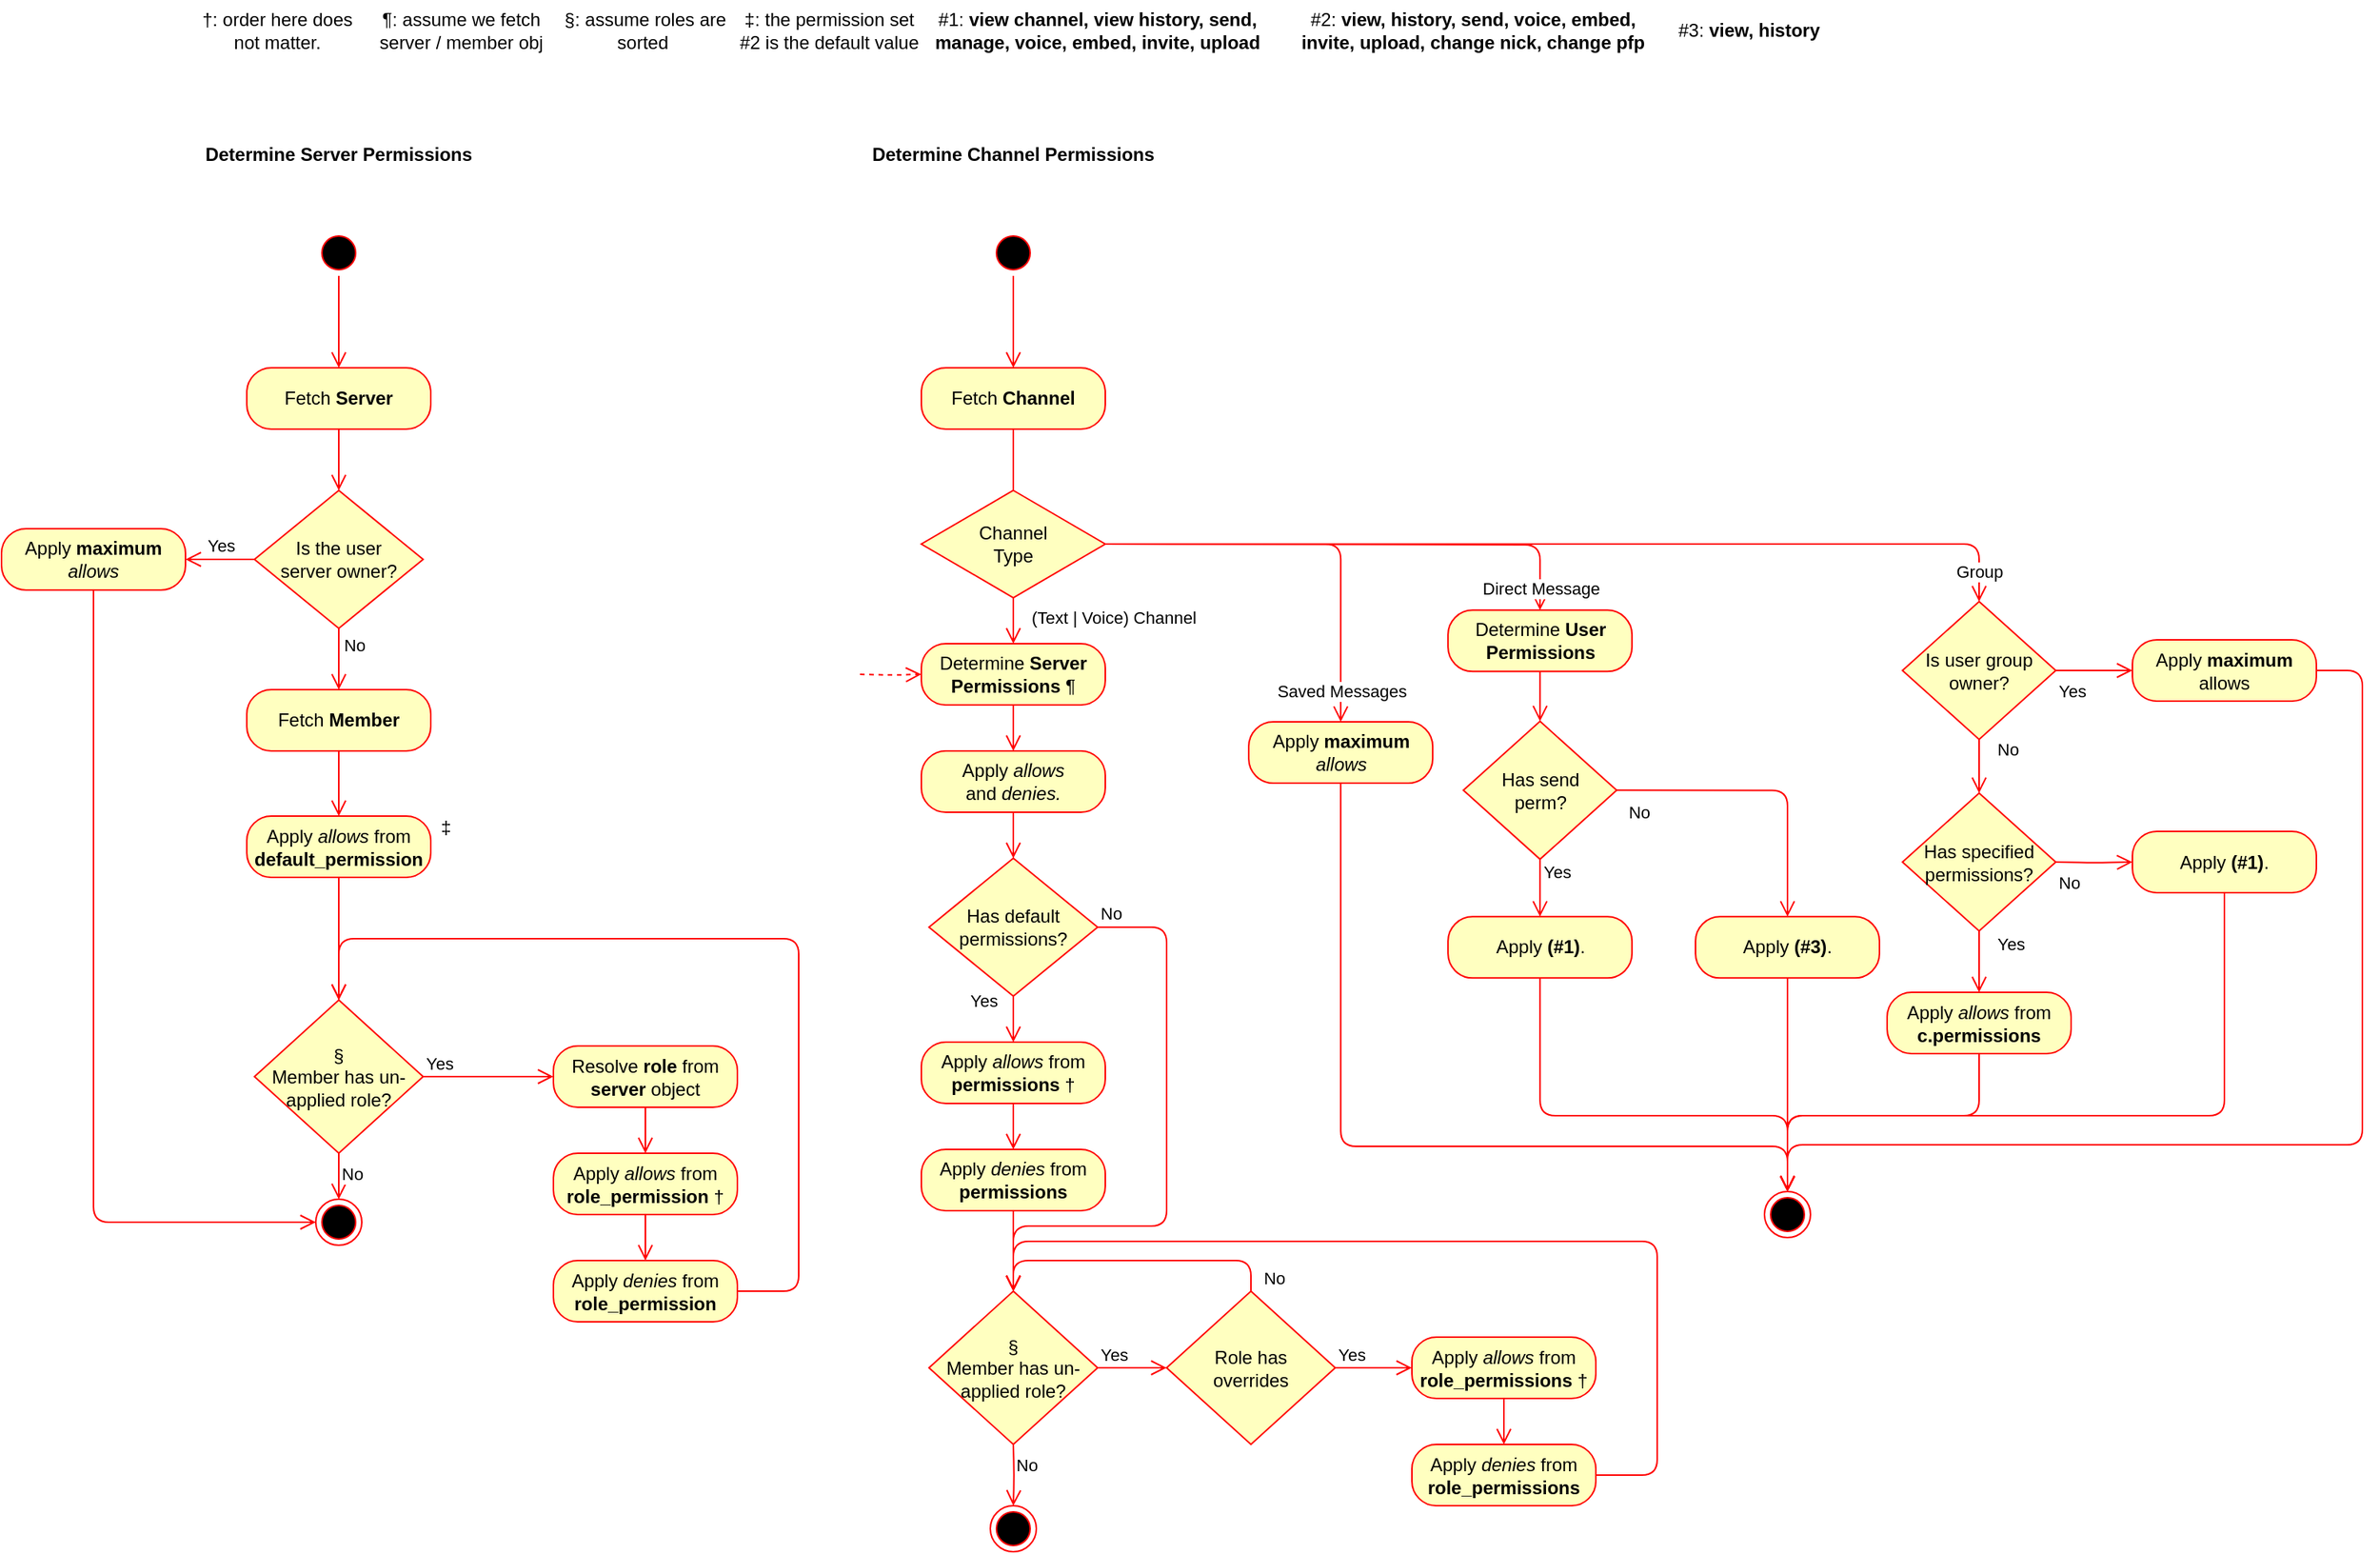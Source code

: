 <mxfile>
    <diagram id="o-1a_c1KiOBizOvibY7v" name="Page-1">
        <mxGraphModel dx="2498" dy="1325" grid="1" gridSize="10" guides="1" tooltips="1" connect="1" arrows="1" fold="1" page="0" pageScale="1" pageWidth="827" pageHeight="1169" math="0" shadow="0">
            <root>
                <mxCell id="0"/>
                <mxCell id="1" parent="0"/>
                <mxCell id="5" value="" style="ellipse;html=1;shape=startState;fillColor=#000000;strokeColor=#ff0000;" parent="1" vertex="1">
                    <mxGeometry x="-595" y="30" width="30" height="30" as="geometry"/>
                </mxCell>
                <mxCell id="6" value="" style="edgeStyle=orthogonalEdgeStyle;html=1;verticalAlign=bottom;endArrow=open;endSize=8;strokeColor=#ff0000;entryX=0.5;entryY=0;entryDx=0;entryDy=0;" parent="1" source="5" target="7" edge="1">
                    <mxGeometry relative="1" as="geometry">
                        <mxPoint x="-580" y="120" as="targetPoint"/>
                    </mxGeometry>
                </mxCell>
                <mxCell id="7" value="Fetch&amp;nbsp;&lt;b&gt;Server&lt;/b&gt;" style="rounded=1;whiteSpace=wrap;html=1;arcSize=40;fontColor=#000000;fillColor=#ffffc0;strokeColor=#ff0000;" parent="1" vertex="1">
                    <mxGeometry x="-640" y="120" width="120" height="40" as="geometry"/>
                </mxCell>
                <mxCell id="8" value="" style="edgeStyle=orthogonalEdgeStyle;html=1;verticalAlign=bottom;endArrow=open;endSize=8;strokeColor=#ff0000;exitX=0.5;exitY=1;exitDx=0;exitDy=0;entryX=0.5;entryY=0;entryDx=0;entryDy=0;" parent="1" source="96" target="15" edge="1">
                    <mxGeometry relative="1" as="geometry">
                        <mxPoint x="-580" y="407.5" as="targetPoint"/>
                    </mxGeometry>
                </mxCell>
                <mxCell id="9" value="Determine Server Permissions" style="text;align=center;fontStyle=1;verticalAlign=middle;spacingLeft=3;spacingRight=3;strokeColor=none;rotatable=0;points=[[0,0.5],[1,0.5]];portConstraint=eastwest;fillColor=#ffffff;fontColor=#000000;" parent="1" vertex="1">
                    <mxGeometry x="-680" y="-40" width="200" height="40" as="geometry"/>
                </mxCell>
                <mxCell id="15" value="Apply &lt;i&gt;allows&lt;/i&gt;&amp;nbsp;from&lt;br&gt;&lt;b&gt;default_permission&lt;/b&gt;" style="rounded=1;whiteSpace=wrap;html=1;arcSize=40;fontColor=#000000;fillColor=#ffffc0;strokeColor=#ff0000;" parent="1" vertex="1">
                    <mxGeometry x="-640" y="412.5" width="120" height="40" as="geometry"/>
                </mxCell>
                <mxCell id="16" value="" style="edgeStyle=orthogonalEdgeStyle;html=1;verticalAlign=bottom;endArrow=open;endSize=8;strokeColor=#ff0000;" parent="1" source="15" edge="1">
                    <mxGeometry relative="1" as="geometry">
                        <mxPoint x="-580" y="532.5" as="targetPoint"/>
                    </mxGeometry>
                </mxCell>
                <mxCell id="17" value="§&lt;br&gt;Member has un-applied role?" style="rhombus;whiteSpace=wrap;html=1;fillColor=#ffffc0;strokeColor=#ff0000;fontColor=#000000;" parent="1" vertex="1">
                    <mxGeometry x="-635" y="532.5" width="110" height="100" as="geometry"/>
                </mxCell>
                <mxCell id="18" value="Yes" style="edgeStyle=orthogonalEdgeStyle;html=1;align=left;verticalAlign=bottom;endArrow=open;endSize=8;strokeColor=#ff0000;entryX=0;entryY=0.5;entryDx=0;entryDy=0;" parent="1" source="17" target="20" edge="1">
                    <mxGeometry x="-1" relative="1" as="geometry">
                        <mxPoint x="-410" y="572.5" as="targetPoint"/>
                    </mxGeometry>
                </mxCell>
                <mxCell id="19" value="No" style="edgeStyle=orthogonalEdgeStyle;html=1;align=left;verticalAlign=top;endArrow=open;endSize=8;strokeColor=#ff0000;entryX=0.5;entryY=0;entryDx=0;entryDy=0;exitX=0.5;exitY=1;exitDx=0;exitDy=0;" parent="1" source="17" target="24" edge="1">
                    <mxGeometry x="-1" relative="1" as="geometry">
                        <mxPoint x="-580" y="722.5" as="targetPoint"/>
                    </mxGeometry>
                </mxCell>
                <mxCell id="20" value="Resolve &lt;b&gt;role&lt;/b&gt;&amp;nbsp;from&lt;br&gt;&lt;b&gt;server&lt;/b&gt;&amp;nbsp;object" style="rounded=1;whiteSpace=wrap;html=1;arcSize=40;fontColor=#000000;fillColor=#ffffc0;strokeColor=#ff0000;" parent="1" vertex="1">
                    <mxGeometry x="-440" y="562.5" width="120" height="40" as="geometry"/>
                </mxCell>
                <mxCell id="21" value="" style="edgeStyle=orthogonalEdgeStyle;html=1;verticalAlign=bottom;endArrow=open;endSize=8;strokeColor=#ff0000;entryX=0.5;entryY=0;entryDx=0;entryDy=0;" parent="1" source="20" target="22" edge="1">
                    <mxGeometry relative="1" as="geometry">
                        <mxPoint x="-380" y="672.5" as="targetPoint"/>
                    </mxGeometry>
                </mxCell>
                <mxCell id="22" value="Apply &lt;i&gt;allows&lt;/i&gt;&amp;nbsp;from&lt;br&gt;&lt;b&gt;role_permission&amp;nbsp;&lt;/b&gt;†" style="rounded=1;whiteSpace=wrap;html=1;arcSize=40;fontColor=#000000;fillColor=#ffffc0;strokeColor=#ff0000;" parent="1" vertex="1">
                    <mxGeometry x="-440" y="632.5" width="120" height="40" as="geometry"/>
                </mxCell>
                <mxCell id="23" value="" style="edgeStyle=orthogonalEdgeStyle;html=1;verticalAlign=bottom;endArrow=open;endSize=8;strokeColor=#ff0000;entryX=0.5;entryY=0;entryDx=0;entryDy=0;exitX=1;exitY=0.5;exitDx=0;exitDy=0;" parent="1" source="25" target="17" edge="1">
                    <mxGeometry relative="1" as="geometry">
                        <mxPoint x="-500" y="512.5" as="targetPoint"/>
                        <mxPoint x="-260" y="692.5" as="sourcePoint"/>
                        <Array as="points">
                            <mxPoint x="-280" y="722.5"/>
                            <mxPoint x="-280" y="492.5"/>
                            <mxPoint x="-580" y="492.5"/>
                        </Array>
                    </mxGeometry>
                </mxCell>
                <mxCell id="24" value="" style="ellipse;html=1;shape=endState;fillColor=#000000;strokeColor=#ff0000;" parent="1" vertex="1">
                    <mxGeometry x="-595" y="662.5" width="30" height="30" as="geometry"/>
                </mxCell>
                <mxCell id="25" value="Apply &lt;i&gt;denies&lt;/i&gt;&amp;nbsp;from&lt;br&gt;&lt;b&gt;role_permission&lt;/b&gt;" style="rounded=1;whiteSpace=wrap;html=1;arcSize=40;fontColor=#000000;fillColor=#ffffc0;strokeColor=#ff0000;" parent="1" vertex="1">
                    <mxGeometry x="-440" y="702.5" width="120" height="40" as="geometry"/>
                </mxCell>
                <mxCell id="27" value="Determine Channel Permissions" style="text;align=center;fontStyle=1;verticalAlign=middle;spacingLeft=3;spacingRight=3;strokeColor=none;rotatable=0;points=[[0,0.5],[1,0.5]];portConstraint=eastwest;fillColor=#ffffff;fontColor=#000000;" parent="1" vertex="1">
                    <mxGeometry x="-240" y="-40" width="200" height="40" as="geometry"/>
                </mxCell>
                <mxCell id="28" value="" style="ellipse;html=1;shape=startState;fillColor=#000000;strokeColor=#ff0000;" parent="1" vertex="1">
                    <mxGeometry x="-155" y="30" width="30" height="30" as="geometry"/>
                </mxCell>
                <mxCell id="29" value="" style="edgeStyle=orthogonalEdgeStyle;html=1;verticalAlign=bottom;endArrow=open;endSize=8;strokeColor=#ff0000;entryX=0.5;entryY=0;entryDx=0;entryDy=0;" parent="1" source="28" target="30" edge="1">
                    <mxGeometry relative="1" as="geometry">
                        <mxPoint x="-140" y="120" as="targetPoint"/>
                    </mxGeometry>
                </mxCell>
                <mxCell id="30" value="Fetch &lt;b&gt;Channel&lt;/b&gt;" style="rounded=1;whiteSpace=wrap;html=1;arcSize=40;fontColor=#000000;fillColor=#ffffc0;strokeColor=#ff0000;" parent="1" vertex="1">
                    <mxGeometry x="-200" y="120" width="120" height="40" as="geometry"/>
                </mxCell>
                <mxCell id="31" value="" style="edgeStyle=orthogonalEdgeStyle;html=1;verticalAlign=bottom;endArrow=open;endSize=8;strokeColor=#ff0000;" parent="1" source="30" edge="1">
                    <mxGeometry relative="1" as="geometry">
                        <mxPoint x="-140" y="220" as="targetPoint"/>
                    </mxGeometry>
                </mxCell>
                <mxCell id="32" value="Channel&lt;br&gt;Type" style="rhombus;whiteSpace=wrap;html=1;fillColor=#ffffc0;strokeColor=#ff0000;fontColor=#000000;" parent="1" vertex="1">
                    <mxGeometry x="-200" y="200" width="120" height="70" as="geometry"/>
                </mxCell>
                <mxCell id="34" value="(Text | Voice) Channel" style="edgeStyle=orthogonalEdgeStyle;html=1;align=left;verticalAlign=top;endArrow=open;endSize=8;strokeColor=#ff0000;entryX=0.5;entryY=0;entryDx=0;entryDy=0;" parent="1" source="32" target="56" edge="1">
                    <mxGeometry x="-1" y="10" relative="1" as="geometry">
                        <mxPoint x="-140" y="300" as="targetPoint"/>
                        <mxPoint as="offset"/>
                    </mxGeometry>
                </mxCell>
                <mxCell id="35" value="Apply &lt;b&gt;maximum&lt;/b&gt;&lt;br&gt;&lt;i&gt;allows&lt;/i&gt;" style="rounded=1;whiteSpace=wrap;html=1;arcSize=40;fontColor=#000000;fillColor=#ffffc0;strokeColor=#ff0000;" parent="1" vertex="1">
                    <mxGeometry x="13.57" y="351.04" width="120" height="40" as="geometry"/>
                </mxCell>
                <mxCell id="39" value="Apply&lt;b&gt;&amp;nbsp;(#1)&lt;/b&gt;." style="rounded=1;whiteSpace=wrap;html=1;arcSize=40;fontColor=#000000;fillColor=#ffffc0;strokeColor=#ff0000;" parent="1" vertex="1">
                    <mxGeometry x="143.57" y="478.18" width="120" height="40" as="geometry"/>
                </mxCell>
                <mxCell id="42" value="Is user group owner?" style="rhombus;whiteSpace=wrap;html=1;fillColor=#ffffc0;strokeColor=#ff0000;fontColor=#000000;" parent="1" vertex="1">
                    <mxGeometry x="440" y="272.5" width="100" height="90" as="geometry"/>
                </mxCell>
                <mxCell id="43" value="No" style="edgeStyle=orthogonalEdgeStyle;html=1;align=left;verticalAlign=bottom;endArrow=open;endSize=8;strokeColor=#ff0000;" parent="1" source="42" target="117" edge="1">
                    <mxGeometry x="-0.143" y="10" relative="1" as="geometry">
                        <mxPoint x="600" y="187.5" as="targetPoint"/>
                        <mxPoint as="offset"/>
                    </mxGeometry>
                </mxCell>
                <mxCell id="46" value="Apply &lt;b&gt;maximum&lt;/b&gt;&lt;br&gt;allows" style="rounded=1;whiteSpace=wrap;html=1;arcSize=40;fontColor=#000000;fillColor=#ffffc0;strokeColor=#ff0000;" parent="1" vertex="1">
                    <mxGeometry x="590" y="297.5" width="120" height="40" as="geometry"/>
                </mxCell>
                <mxCell id="54" value="Apply &lt;i&gt;allows&lt;/i&gt;&amp;nbsp;from&lt;br&gt;&lt;b&gt;c.permissions&lt;/b&gt;" style="rounded=1;whiteSpace=wrap;html=1;arcSize=40;fontColor=#000000;fillColor=#ffffc0;strokeColor=#ff0000;" parent="1" vertex="1">
                    <mxGeometry x="430" y="527.5" width="120" height="40" as="geometry"/>
                </mxCell>
                <mxCell id="56" value="Determine&amp;nbsp;&lt;b&gt;Server Permissions&amp;nbsp;&lt;/b&gt;¶" style="rounded=1;whiteSpace=wrap;html=1;arcSize=40;fontColor=#000000;fillColor=#ffffc0;strokeColor=#ff0000;" parent="1" vertex="1">
                    <mxGeometry x="-200" y="300" width="120" height="40" as="geometry"/>
                </mxCell>
                <mxCell id="57" value="" style="edgeStyle=orthogonalEdgeStyle;html=1;verticalAlign=bottom;endArrow=open;endSize=8;strokeColor=#ff0000;" parent="1" source="56" edge="1">
                    <mxGeometry relative="1" as="geometry">
                        <mxPoint x="-140" y="370" as="targetPoint"/>
                    </mxGeometry>
                </mxCell>
                <mxCell id="58" value="Apply &lt;i&gt;allows&lt;br&gt;&lt;/i&gt;and &lt;i&gt;denies.&lt;/i&gt;" style="rounded=1;whiteSpace=wrap;html=1;arcSize=40;fontColor=#000000;fillColor=#ffffc0;strokeColor=#ff0000;" parent="1" vertex="1">
                    <mxGeometry x="-200" y="370" width="120" height="40" as="geometry"/>
                </mxCell>
                <mxCell id="59" value="" style="edgeStyle=orthogonalEdgeStyle;html=1;verticalAlign=bottom;endArrow=open;endSize=8;strokeColor=#ff0000;" parent="1" source="58" edge="1">
                    <mxGeometry relative="1" as="geometry">
                        <mxPoint x="-140.0" y="440.0" as="targetPoint"/>
                    </mxGeometry>
                </mxCell>
                <mxCell id="60" value="Apply &lt;i&gt;allows&lt;/i&gt;&amp;nbsp;from&lt;br&gt;&lt;b&gt;permissions&amp;nbsp;&lt;/b&gt;†" style="rounded=1;whiteSpace=wrap;html=1;arcSize=40;fontColor=#000000;fillColor=#ffffc0;strokeColor=#ff0000;" parent="1" vertex="1">
                    <mxGeometry x="-200" y="560" width="120" height="40" as="geometry"/>
                </mxCell>
                <mxCell id="61" value="" style="edgeStyle=orthogonalEdgeStyle;html=1;verticalAlign=bottom;endArrow=open;endSize=8;strokeColor=#ff0000;" parent="1" source="60" edge="1">
                    <mxGeometry relative="1" as="geometry">
                        <mxPoint x="-140" y="630" as="targetPoint"/>
                    </mxGeometry>
                </mxCell>
                <mxCell id="62" value="Apply &lt;i&gt;denies&lt;/i&gt;&amp;nbsp;from&lt;br&gt;&lt;b&gt;permissions&lt;/b&gt;" style="rounded=1;whiteSpace=wrap;html=1;arcSize=40;fontColor=#000000;fillColor=#ffffc0;strokeColor=#ff0000;" parent="1" vertex="1">
                    <mxGeometry x="-200" y="630" width="120" height="40" as="geometry"/>
                </mxCell>
                <mxCell id="63" value="" style="edgeStyle=orthogonalEdgeStyle;html=1;verticalAlign=bottom;endArrow=open;endSize=8;strokeColor=#ff0000;entryX=0.5;entryY=0;entryDx=0;entryDy=0;" parent="1" source="62" target="67" edge="1">
                    <mxGeometry relative="1" as="geometry">
                        <mxPoint x="-230" y="700" as="targetPoint"/>
                    </mxGeometry>
                </mxCell>
                <mxCell id="64" value="†: order here does not matter." style="text;html=1;strokeColor=none;fillColor=none;align=center;verticalAlign=middle;whiteSpace=wrap;rounded=0;" parent="1" vertex="1">
                    <mxGeometry x="-680" y="-120" width="120" height="40" as="geometry"/>
                </mxCell>
                <mxCell id="66" value="" style="edgeStyle=orthogonalEdgeStyle;html=1;verticalAlign=bottom;endArrow=open;endSize=8;strokeColor=#ff0000;entryX=0;entryY=0.5;entryDx=0;entryDy=0;dashed=1;" parent="1" target="56" edge="1">
                    <mxGeometry relative="1" as="geometry">
                        <mxPoint x="125" y="480" as="targetPoint"/>
                        <mxPoint x="-240" y="320" as="sourcePoint"/>
                    </mxGeometry>
                </mxCell>
                <mxCell id="67" value="§&lt;br&gt;Member has un-applied role?" style="rhombus;whiteSpace=wrap;html=1;fillColor=#ffffc0;strokeColor=#ff0000;fontColor=#000000;" parent="1" vertex="1">
                    <mxGeometry x="-195" y="722.5" width="110" height="100" as="geometry"/>
                </mxCell>
                <mxCell id="68" value="¶: assume we fetch server / member obj" style="text;html=1;strokeColor=none;fillColor=none;align=center;verticalAlign=middle;whiteSpace=wrap;rounded=0;" parent="1" vertex="1">
                    <mxGeometry x="-560" y="-120" width="120" height="40" as="geometry"/>
                </mxCell>
                <mxCell id="69" value="Yes" style="edgeStyle=orthogonalEdgeStyle;html=1;align=left;verticalAlign=bottom;endArrow=open;endSize=8;strokeColor=#ff0000;exitX=1;exitY=0.5;exitDx=0;exitDy=0;" parent="1" source="67" edge="1">
                    <mxGeometry x="-1" relative="1" as="geometry">
                        <mxPoint x="-40" y="772.5" as="targetPoint"/>
                        <mxPoint x="-80.0" y="772.5" as="sourcePoint"/>
                    </mxGeometry>
                </mxCell>
                <mxCell id="78" value="Role has&lt;br&gt;overrides" style="rhombus;whiteSpace=wrap;html=1;fillColor=#ffffc0;strokeColor=#ff0000;fontColor=#000000;" parent="1" vertex="1">
                    <mxGeometry x="-40" y="722.5" width="110" height="100" as="geometry"/>
                </mxCell>
                <mxCell id="79" value="Yes" style="edgeStyle=orthogonalEdgeStyle;html=1;align=left;verticalAlign=bottom;endArrow=open;endSize=8;strokeColor=#ff0000;exitX=1;exitY=0.5;exitDx=0;exitDy=0;entryX=0;entryY=0.5;entryDx=0;entryDy=0;entryPerimeter=0;" parent="1" source="78" target="80" edge="1">
                    <mxGeometry x="-1" relative="1" as="geometry">
                        <mxPoint x="115" y="772.5" as="targetPoint"/>
                        <mxPoint x="75.0" y="772.5" as="sourcePoint"/>
                    </mxGeometry>
                </mxCell>
                <mxCell id="80" value="Apply &lt;i&gt;allows&amp;nbsp;&lt;/i&gt;from &lt;b&gt;role_permissions&amp;nbsp;&lt;/b&gt;†" style="rounded=1;whiteSpace=wrap;html=1;arcSize=40;fontColor=#000000;fillColor=#ffffc0;strokeColor=#ff0000;" parent="1" vertex="1">
                    <mxGeometry x="120" y="752.5" width="120" height="40" as="geometry"/>
                </mxCell>
                <mxCell id="81" value="" style="edgeStyle=orthogonalEdgeStyle;html=1;verticalAlign=bottom;endArrow=open;endSize=8;strokeColor=#ff0000;" parent="1" source="80" edge="1">
                    <mxGeometry relative="1" as="geometry">
                        <mxPoint x="180" y="822.5" as="targetPoint"/>
                    </mxGeometry>
                </mxCell>
                <mxCell id="83" value="" style="edgeStyle=orthogonalEdgeStyle;html=1;verticalAlign=bottom;endArrow=open;endSize=8;strokeColor=#ff0000;entryX=0.5;entryY=0;entryDx=0;entryDy=0;exitX=0.5;exitY=1;exitDx=0;exitDy=0;" parent="1" source="22" target="25" edge="1">
                    <mxGeometry relative="1" as="geometry">
                        <mxPoint x="190" y="902.5" as="targetPoint"/>
                        <mxPoint x="190" y="872.5" as="sourcePoint"/>
                    </mxGeometry>
                </mxCell>
                <mxCell id="84" value="Apply &lt;i&gt;denies&amp;nbsp;&lt;/i&gt;from &lt;b&gt;role_permissions&lt;/b&gt;" style="rounded=1;whiteSpace=wrap;html=1;arcSize=40;fontColor=#000000;fillColor=#ffffc0;strokeColor=#ff0000;" parent="1" vertex="1">
                    <mxGeometry x="120" y="822.5" width="120" height="40" as="geometry"/>
                </mxCell>
                <mxCell id="85" value="" style="edgeStyle=orthogonalEdgeStyle;html=1;verticalAlign=bottom;endArrow=open;endSize=8;strokeColor=#ff0000;entryX=0.5;entryY=0;entryDx=0;entryDy=0;" parent="1" source="84" target="67" edge="1">
                    <mxGeometry relative="1" as="geometry">
                        <mxPoint x="180" y="892.5" as="targetPoint"/>
                        <Array as="points">
                            <mxPoint x="280" y="843"/>
                            <mxPoint x="280" y="690"/>
                            <mxPoint x="-140" y="690"/>
                        </Array>
                    </mxGeometry>
                </mxCell>
                <mxCell id="86" value="No" style="edgeStyle=orthogonalEdgeStyle;html=1;verticalAlign=bottom;endArrow=open;endSize=8;strokeColor=#ff0000;exitX=0.5;exitY=0;exitDx=0;exitDy=0;" parent="1" source="78" edge="1">
                    <mxGeometry x="-1" y="-15" relative="1" as="geometry">
                        <mxPoint x="-140" y="722.5" as="targetPoint"/>
                        <mxPoint x="250" y="852.5" as="sourcePoint"/>
                        <Array as="points">
                            <mxPoint x="15" y="702.5"/>
                            <mxPoint x="-140" y="702.5"/>
                        </Array>
                        <mxPoint as="offset"/>
                    </mxGeometry>
                </mxCell>
                <mxCell id="87" value="No" style="edgeStyle=orthogonalEdgeStyle;html=1;align=left;verticalAlign=top;endArrow=open;endSize=8;strokeColor=#ff0000;entryX=0.5;entryY=0;entryDx=0;entryDy=0;exitX=0.5;exitY=1;exitDx=0;exitDy=0;" parent="1" target="88" edge="1">
                    <mxGeometry x="-1" relative="1" as="geometry">
                        <mxPoint x="-140" y="912.5" as="targetPoint"/>
                        <mxPoint x="-140.0" y="822.5" as="sourcePoint"/>
                    </mxGeometry>
                </mxCell>
                <mxCell id="88" value="" style="ellipse;html=1;shape=endState;fillColor=#000000;strokeColor=#ff0000;" parent="1" vertex="1">
                    <mxGeometry x="-155" y="862.5" width="30" height="30" as="geometry"/>
                </mxCell>
                <mxCell id="89" value="Has default permissions?" style="rhombus;whiteSpace=wrap;html=1;fillColor=#ffffc0;strokeColor=#ff0000;fontColor=#000000;" parent="1" vertex="1">
                    <mxGeometry x="-195" y="440" width="110" height="90" as="geometry"/>
                </mxCell>
                <mxCell id="90" value="No" style="edgeStyle=orthogonalEdgeStyle;html=1;align=left;verticalAlign=bottom;endArrow=open;endSize=8;strokeColor=#ff0000;entryX=0.5;entryY=0;entryDx=0;entryDy=0;" parent="1" source="89" target="67" edge="1">
                    <mxGeometry x="-1" relative="1" as="geometry">
                        <mxPoint x="-50" y="710" as="targetPoint"/>
                        <Array as="points">
                            <mxPoint x="-40" y="485"/>
                            <mxPoint x="-40" y="680"/>
                            <mxPoint x="-140" y="680"/>
                        </Array>
                    </mxGeometry>
                </mxCell>
                <mxCell id="91" value="Yes" style="edgeStyle=orthogonalEdgeStyle;html=1;align=left;verticalAlign=top;endArrow=open;endSize=8;strokeColor=#ff0000;entryX=0.5;entryY=0;entryDx=0;entryDy=0;" parent="1" source="89" target="60" edge="1">
                    <mxGeometry x="-1" y="-32" relative="1" as="geometry">
                        <mxPoint x="-155" y="540" as="targetPoint"/>
                        <mxPoint x="2" y="-10" as="offset"/>
                    </mxGeometry>
                </mxCell>
                <mxCell id="95" value="§: assume roles are sorted&amp;nbsp;" style="text;html=1;strokeColor=none;fillColor=none;align=center;verticalAlign=middle;whiteSpace=wrap;rounded=0;" parent="1" vertex="1">
                    <mxGeometry x="-440" y="-120" width="120" height="40" as="geometry"/>
                </mxCell>
                <mxCell id="96" value="Fetch&amp;nbsp;&lt;b&gt;Member&lt;/b&gt;" style="rounded=1;whiteSpace=wrap;html=1;arcSize=40;fontColor=#000000;fillColor=#ffffc0;strokeColor=#ff0000;" parent="1" vertex="1">
                    <mxGeometry x="-640" y="330" width="120" height="40" as="geometry"/>
                </mxCell>
                <mxCell id="97" value="Is the user&lt;br&gt;server owner?" style="rhombus;whiteSpace=wrap;html=1;fillColor=#ffffc0;strokeColor=#ff0000;fontColor=#000000;" parent="1" vertex="1">
                    <mxGeometry x="-635" y="200" width="110" height="90" as="geometry"/>
                </mxCell>
                <mxCell id="99" value="" style="edgeStyle=orthogonalEdgeStyle;html=1;verticalAlign=bottom;endArrow=open;endSize=8;strokeColor=#ff0000;entryX=0.5;entryY=0;entryDx=0;entryDy=0;exitX=0.5;exitY=1;exitDx=0;exitDy=0;" parent="1" source="7" target="97" edge="1">
                    <mxGeometry relative="1" as="geometry">
                        <mxPoint x="-130" y="130" as="targetPoint"/>
                        <mxPoint x="-130" y="70" as="sourcePoint"/>
                    </mxGeometry>
                </mxCell>
                <mxCell id="100" value="Apply &lt;b&gt;maximum&lt;/b&gt;&lt;br&gt;&lt;i&gt;allows&lt;/i&gt;" style="rounded=1;whiteSpace=wrap;html=1;arcSize=40;fontColor=#000000;fillColor=#ffffc0;strokeColor=#ff0000;" parent="1" vertex="1">
                    <mxGeometry x="-800" y="225" width="120" height="40" as="geometry"/>
                </mxCell>
                <mxCell id="102" value="Yes" style="edgeStyle=orthogonalEdgeStyle;html=1;verticalAlign=bottom;endArrow=open;endSize=8;strokeColor=#ff0000;entryX=1;entryY=0.5;entryDx=0;entryDy=0;exitX=0;exitY=0.5;exitDx=0;exitDy=0;" parent="1" source="97" target="100" edge="1">
                    <mxGeometry relative="1" as="geometry">
                        <mxPoint x="-570" y="505" as="targetPoint"/>
                        <mxPoint x="-570" y="465" as="sourcePoint"/>
                    </mxGeometry>
                </mxCell>
                <mxCell id="104" value="No" style="edgeStyle=orthogonalEdgeStyle;html=1;verticalAlign=bottom;endArrow=open;endSize=8;strokeColor=#ff0000;exitX=0.5;exitY=1;exitDx=0;exitDy=0;entryX=0.5;entryY=0;entryDx=0;entryDy=0;" parent="1" source="97" target="96" edge="1">
                    <mxGeometry y="10" relative="1" as="geometry">
                        <mxPoint x="-480" y="290" as="targetPoint"/>
                        <mxPoint x="-570" y="380" as="sourcePoint"/>
                        <mxPoint as="offset"/>
                    </mxGeometry>
                </mxCell>
                <mxCell id="106" value="" style="edgeStyle=orthogonalEdgeStyle;html=1;verticalAlign=bottom;endArrow=open;endSize=8;strokeColor=#ff0000;exitX=0.5;exitY=1;exitDx=0;exitDy=0;entryX=0;entryY=0.5;entryDx=0;entryDy=0;" parent="1" source="100" target="24" edge="1">
                    <mxGeometry relative="1" as="geometry">
                        <mxPoint x="-570" y="340" as="targetPoint"/>
                        <mxPoint x="-570" y="300" as="sourcePoint"/>
                    </mxGeometry>
                </mxCell>
                <mxCell id="110" value="#1:&amp;nbsp;&lt;b&gt;view channel, view history, send, manage, voice, embed, invite, upload&lt;/b&gt;" style="text;html=1;strokeColor=none;fillColor=none;align=center;verticalAlign=middle;whiteSpace=wrap;rounded=0;" parent="1" vertex="1">
                    <mxGeometry x="-200" y="-120" width="230" height="40" as="geometry"/>
                </mxCell>
                <mxCell id="111" value="#2:&amp;nbsp;&lt;b&gt;view, history, send, voice, embed, invite, upload, change nick, change pfp&lt;/b&gt;" style="text;html=1;strokeColor=none;fillColor=none;align=center;verticalAlign=middle;whiteSpace=wrap;rounded=0;" parent="1" vertex="1">
                    <mxGeometry x="40" y="-120" width="240" height="40" as="geometry"/>
                </mxCell>
                <mxCell id="114" value="" style="edgeStyle=orthogonalEdgeStyle;html=1;verticalAlign=bottom;endArrow=open;endSize=8;strokeColor=#ff0000;exitX=1;exitY=0.5;exitDx=0;exitDy=0;entryX=0.5;entryY=0;entryDx=0;entryDy=0;" parent="1" source="32" target="35" edge="1">
                    <mxGeometry relative="1" as="geometry">
                        <mxPoint x="325" y="30" as="targetPoint"/>
                        <mxPoint x="325" y="-30" as="sourcePoint"/>
                    </mxGeometry>
                </mxCell>
                <mxCell id="131" value="Saved Messages" style="edgeLabel;html=1;align=center;verticalAlign=middle;resizable=0;points=[];" parent="114" vertex="1" connectable="0">
                    <mxGeometry x="0.876" y="1" relative="1" as="geometry">
                        <mxPoint x="-1" y="-4" as="offset"/>
                    </mxGeometry>
                </mxCell>
                <mxCell id="115" value="" style="edgeStyle=orthogonalEdgeStyle;html=1;verticalAlign=bottom;endArrow=open;endSize=8;strokeColor=#ff0000;exitX=1;exitY=0.5;exitDx=0;exitDy=0;entryX=0.5;entryY=0;entryDx=0;entryDy=0;" parent="1" target="137" edge="1">
                    <mxGeometry relative="1" as="geometry">
                        <mxPoint x="280" y="280" as="targetPoint"/>
                        <mxPoint x="-80" y="235" as="sourcePoint"/>
                    </mxGeometry>
                </mxCell>
                <mxCell id="132" value="Direct Message" style="edgeLabel;html=1;align=center;verticalAlign=middle;resizable=0;points=[];" parent="115" vertex="1" connectable="0">
                    <mxGeometry x="0.886" y="-1" relative="1" as="geometry">
                        <mxPoint x="1" y="4" as="offset"/>
                    </mxGeometry>
                </mxCell>
                <mxCell id="116" value="Yes" style="edgeStyle=orthogonalEdgeStyle;html=1;align=left;verticalAlign=top;endArrow=open;endSize=8;strokeColor=#ff0000;exitX=1;exitY=0.5;exitDx=0;exitDy=0;entryX=0;entryY=0.5;entryDx=0;entryDy=0;" parent="1" source="42" target="46" edge="1">
                    <mxGeometry x="-1" relative="1" as="geometry">
                        <mxPoint x="390" y="567.5" as="targetPoint"/>
                        <mxPoint as="offset"/>
                        <mxPoint x="70" y="457.5" as="sourcePoint"/>
                    </mxGeometry>
                </mxCell>
                <mxCell id="117" value="Has specified permissions?" style="rhombus;whiteSpace=wrap;html=1;fillColor=#ffffc0;strokeColor=#ff0000;fontColor=#000000;" parent="1" vertex="1">
                    <mxGeometry x="440" y="397.5" width="100" height="90" as="geometry"/>
                </mxCell>
                <mxCell id="118" value="Group" style="edgeStyle=orthogonalEdgeStyle;html=1;verticalAlign=bottom;endArrow=open;endSize=8;strokeColor=#ff0000;exitX=1;exitY=0.5;exitDx=0;exitDy=0;entryX=0.5;entryY=0;entryDx=0;entryDy=0;" parent="1" target="42" edge="1">
                    <mxGeometry x="0.963" relative="1" as="geometry">
                        <mxPoint x="540" y="300" as="targetPoint"/>
                        <mxPoint x="-80" y="235" as="sourcePoint"/>
                        <Array as="points">
                            <mxPoint x="490" y="235"/>
                        </Array>
                        <mxPoint as="offset"/>
                    </mxGeometry>
                </mxCell>
                <mxCell id="119" value="Yes" style="edgeStyle=orthogonalEdgeStyle;html=1;align=left;verticalAlign=bottom;endArrow=open;endSize=8;strokeColor=#ff0000;exitX=0.5;exitY=1;exitDx=0;exitDy=0;entryX=0.5;entryY=0;entryDx=0;entryDy=0;" parent="1" source="117" target="54" edge="1">
                    <mxGeometry x="-0.143" y="10" relative="1" as="geometry">
                        <mxPoint x="500" y="407.5" as="targetPoint"/>
                        <mxPoint x="500" y="372.5" as="sourcePoint"/>
                        <mxPoint as="offset"/>
                    </mxGeometry>
                </mxCell>
                <mxCell id="120" value="Apply&lt;b&gt;&amp;nbsp;(#1)&lt;/b&gt;." style="rounded=1;whiteSpace=wrap;html=1;arcSize=40;fontColor=#000000;fillColor=#ffffc0;strokeColor=#ff0000;" parent="1" vertex="1">
                    <mxGeometry x="590" y="422.5" width="120" height="40" as="geometry"/>
                </mxCell>
                <mxCell id="121" value="No" style="edgeStyle=orthogonalEdgeStyle;html=1;align=left;verticalAlign=top;endArrow=open;endSize=8;strokeColor=#ff0000;exitX=1;exitY=0.5;exitDx=0;exitDy=0;entryX=0;entryY=0.5;entryDx=0;entryDy=0;" parent="1" target="120" edge="1">
                    <mxGeometry x="-1" relative="1" as="geometry">
                        <mxPoint x="390" y="692.5" as="targetPoint"/>
                        <mxPoint as="offset"/>
                        <mxPoint x="540" y="442.5" as="sourcePoint"/>
                    </mxGeometry>
                </mxCell>
                <mxCell id="124" value="" style="edgeStyle=orthogonalEdgeStyle;html=1;verticalAlign=bottom;endArrow=open;endSize=8;strokeColor=#ff0000;exitX=0.5;exitY=1;exitDx=0;exitDy=0;entryX=0.5;entryY=0;entryDx=0;entryDy=0;" parent="1" source="35" target="129" edge="1">
                    <mxGeometry relative="1" as="geometry">
                        <mxPoint x="110" y="197.5" as="targetPoint"/>
                        <mxPoint x="-350" y="132.5" as="sourcePoint"/>
                        <Array as="points">
                            <mxPoint x="74" y="628"/>
                            <mxPoint x="365" y="628"/>
                        </Array>
                    </mxGeometry>
                </mxCell>
                <mxCell id="125" value="" style="edgeStyle=orthogonalEdgeStyle;html=1;verticalAlign=bottom;endArrow=open;endSize=8;strokeColor=#ff0000;entryX=0.5;entryY=0;entryDx=0;entryDy=0;exitX=0.5;exitY=1;exitDx=0;exitDy=0;" parent="1" source="39" target="129" edge="1">
                    <mxGeometry relative="1" as="geometry">
                        <mxPoint x="-395" y="802.5" as="targetPoint"/>
                        <mxPoint x="170" y="550" as="sourcePoint"/>
                        <Array as="points">
                            <mxPoint x="204" y="608"/>
                            <mxPoint x="365" y="608"/>
                        </Array>
                    </mxGeometry>
                </mxCell>
                <mxCell id="126" value="" style="edgeStyle=orthogonalEdgeStyle;html=1;verticalAlign=bottom;endArrow=open;endSize=8;strokeColor=#ff0000;exitX=0.5;exitY=1;exitDx=0;exitDy=0;entryX=0.5;entryY=0;entryDx=0;entryDy=0;startArrow=none;" parent="1" source="54" target="129" edge="1">
                    <mxGeometry relative="1" as="geometry">
                        <mxPoint x="-405" y="792.5" as="targetPoint"/>
                        <mxPoint x="260" y="227.5" as="sourcePoint"/>
                        <Array as="points">
                            <mxPoint x="490" y="608"/>
                            <mxPoint x="365" y="608"/>
                        </Array>
                    </mxGeometry>
                </mxCell>
                <mxCell id="127" value="" style="edgeStyle=orthogonalEdgeStyle;html=1;verticalAlign=bottom;endArrow=open;endSize=8;strokeColor=#ff0000;exitX=0.5;exitY=1;exitDx=0;exitDy=0;entryX=0.5;entryY=0;entryDx=0;entryDy=0;" parent="1" source="120" target="129" edge="1">
                    <mxGeometry relative="1" as="geometry">
                        <mxPoint x="-405" y="792.5" as="targetPoint"/>
                        <mxPoint x="420" y="457.5" as="sourcePoint"/>
                        <Array as="points">
                            <mxPoint x="650" y="608"/>
                            <mxPoint x="365" y="608"/>
                        </Array>
                    </mxGeometry>
                </mxCell>
                <mxCell id="128" value="" style="edgeStyle=orthogonalEdgeStyle;html=1;verticalAlign=bottom;endArrow=open;endSize=8;strokeColor=#ff0000;exitX=1;exitY=0.5;exitDx=0;exitDy=0;entryX=0.5;entryY=0;entryDx=0;entryDy=0;" parent="1" source="46" target="129" edge="1">
                    <mxGeometry relative="1" as="geometry">
                        <mxPoint x="-405" y="792.5" as="targetPoint"/>
                        <mxPoint x="580" y="352.5" as="sourcePoint"/>
                        <Array as="points">
                            <mxPoint x="740" y="317"/>
                            <mxPoint x="740" y="627"/>
                            <mxPoint x="365" y="627"/>
                        </Array>
                    </mxGeometry>
                </mxCell>
                <mxCell id="129" value="" style="ellipse;html=1;shape=endState;fillColor=#000000;strokeColor=#ff0000;" parent="1" vertex="1">
                    <mxGeometry x="350" y="657.5" width="30" height="30" as="geometry"/>
                </mxCell>
                <mxCell id="133" value="‡" style="text;html=1;strokeColor=none;fillColor=none;align=center;verticalAlign=middle;whiteSpace=wrap;rounded=0;" parent="1" vertex="1">
                    <mxGeometry x="-520" y="410" width="20" height="20" as="geometry"/>
                </mxCell>
                <mxCell id="135" value="‡: the permission set #2 is the default value" style="text;html=1;strokeColor=none;fillColor=none;align=center;verticalAlign=middle;whiteSpace=wrap;rounded=0;" parent="1" vertex="1">
                    <mxGeometry x="-320" y="-120" width="120" height="40" as="geometry"/>
                </mxCell>
                <mxCell id="136" value="Has send&lt;br&gt;perm?" style="rhombus;whiteSpace=wrap;html=1;fillColor=#ffffc0;strokeColor=#ff0000;fontColor=#000000;" parent="1" vertex="1">
                    <mxGeometry x="153.57" y="350.68" width="100" height="90" as="geometry"/>
                </mxCell>
                <mxCell id="137" value="Determine&amp;nbsp;&lt;b&gt;User Permissions&lt;/b&gt;" style="rounded=1;whiteSpace=wrap;html=1;arcSize=40;fontColor=#000000;fillColor=#ffffc0;strokeColor=#ff0000;" parent="1" vertex="1">
                    <mxGeometry x="143.57" y="278.18" width="120" height="40" as="geometry"/>
                </mxCell>
                <mxCell id="139" value="" style="edgeStyle=orthogonalEdgeStyle;html=1;verticalAlign=bottom;endArrow=open;endSize=8;strokeColor=#ff0000;entryX=0.5;entryY=0;entryDx=0;entryDy=0;exitX=0.5;exitY=1;exitDx=0;exitDy=0;" parent="1" source="137" target="136" edge="1">
                    <mxGeometry relative="1" as="geometry">
                        <mxPoint x="353.57" y="665.68" as="targetPoint"/>
                        <mxPoint x="103.57" y="558.18" as="sourcePoint"/>
                        <Array as="points">
                            <mxPoint x="203.57" y="328.18"/>
                            <mxPoint x="203.57" y="328.18"/>
                        </Array>
                    </mxGeometry>
                </mxCell>
                <mxCell id="140" value="Yes" style="edgeStyle=orthogonalEdgeStyle;html=1;align=left;verticalAlign=bottom;endArrow=open;endSize=8;strokeColor=#ff0000;exitX=0.5;exitY=1;exitDx=0;exitDy=0;entryX=0.5;entryY=0;entryDx=0;entryDy=0;" parent="1" source="136" target="39" edge="1">
                    <mxGeometry x="-0.067" relative="1" as="geometry">
                        <mxPoint x="513.57" y="535.68" as="targetPoint"/>
                        <mxPoint x="513.57" y="495.68" as="sourcePoint"/>
                        <mxPoint as="offset"/>
                    </mxGeometry>
                </mxCell>
                <mxCell id="141" value="" style="edgeStyle=orthogonalEdgeStyle;html=1;align=left;verticalAlign=bottom;endArrow=open;endSize=8;strokeColor=#ff0000;exitX=1;exitY=0.5;exitDx=0;exitDy=0;entryX=0.5;entryY=0;entryDx=0;entryDy=0;" parent="1" source="136" target="144" edge="1">
                    <mxGeometry x="-0.067" relative="1" as="geometry">
                        <mxPoint x="390" y="430" as="targetPoint"/>
                        <mxPoint x="290.0" y="452.5" as="sourcePoint"/>
                        <mxPoint as="offset"/>
                        <Array as="points">
                            <mxPoint x="365" y="396"/>
                        </Array>
                    </mxGeometry>
                </mxCell>
                <mxCell id="142" value="No" style="edgeLabel;html=1;align=center;verticalAlign=middle;resizable=0;points=[];" parent="141" vertex="1" connectable="0">
                    <mxGeometry x="-0.724" y="-4" relative="1" as="geometry">
                        <mxPoint x="-13" y="10" as="offset"/>
                    </mxGeometry>
                </mxCell>
                <mxCell id="143" value="#3:&amp;nbsp;&lt;b&gt;view, history&lt;/b&gt;" style="text;html=1;strokeColor=none;fillColor=none;align=center;verticalAlign=middle;whiteSpace=wrap;rounded=0;" parent="1" vertex="1">
                    <mxGeometry x="280" y="-120" width="120" height="40" as="geometry"/>
                </mxCell>
                <mxCell id="144" value="Apply&lt;b&gt;&amp;nbsp;(#3)&lt;/b&gt;." style="rounded=1;whiteSpace=wrap;html=1;arcSize=40;fontColor=#000000;fillColor=#ffffc0;strokeColor=#ff0000;" parent="1" vertex="1">
                    <mxGeometry x="305" y="478.18" width="120" height="40" as="geometry"/>
                </mxCell>
                <mxCell id="150" value="" style="edgeStyle=orthogonalEdgeStyle;html=1;verticalAlign=bottom;endArrow=open;endSize=8;strokeColor=#ff0000;exitX=0.5;exitY=1;exitDx=0;exitDy=0;entryX=0.5;entryY=0;entryDx=0;entryDy=0;" parent="1" source="144" target="129" edge="1">
                    <mxGeometry relative="1" as="geometry">
                        <mxPoint x="375" y="667.5" as="targetPoint"/>
                        <mxPoint x="83.57" y="401.04" as="sourcePoint"/>
                        <Array as="points">
                            <mxPoint x="365" y="650"/>
                            <mxPoint x="365" y="650"/>
                        </Array>
                    </mxGeometry>
                </mxCell>
            </root>
        </mxGraphModel>
    </diagram>
</mxfile>